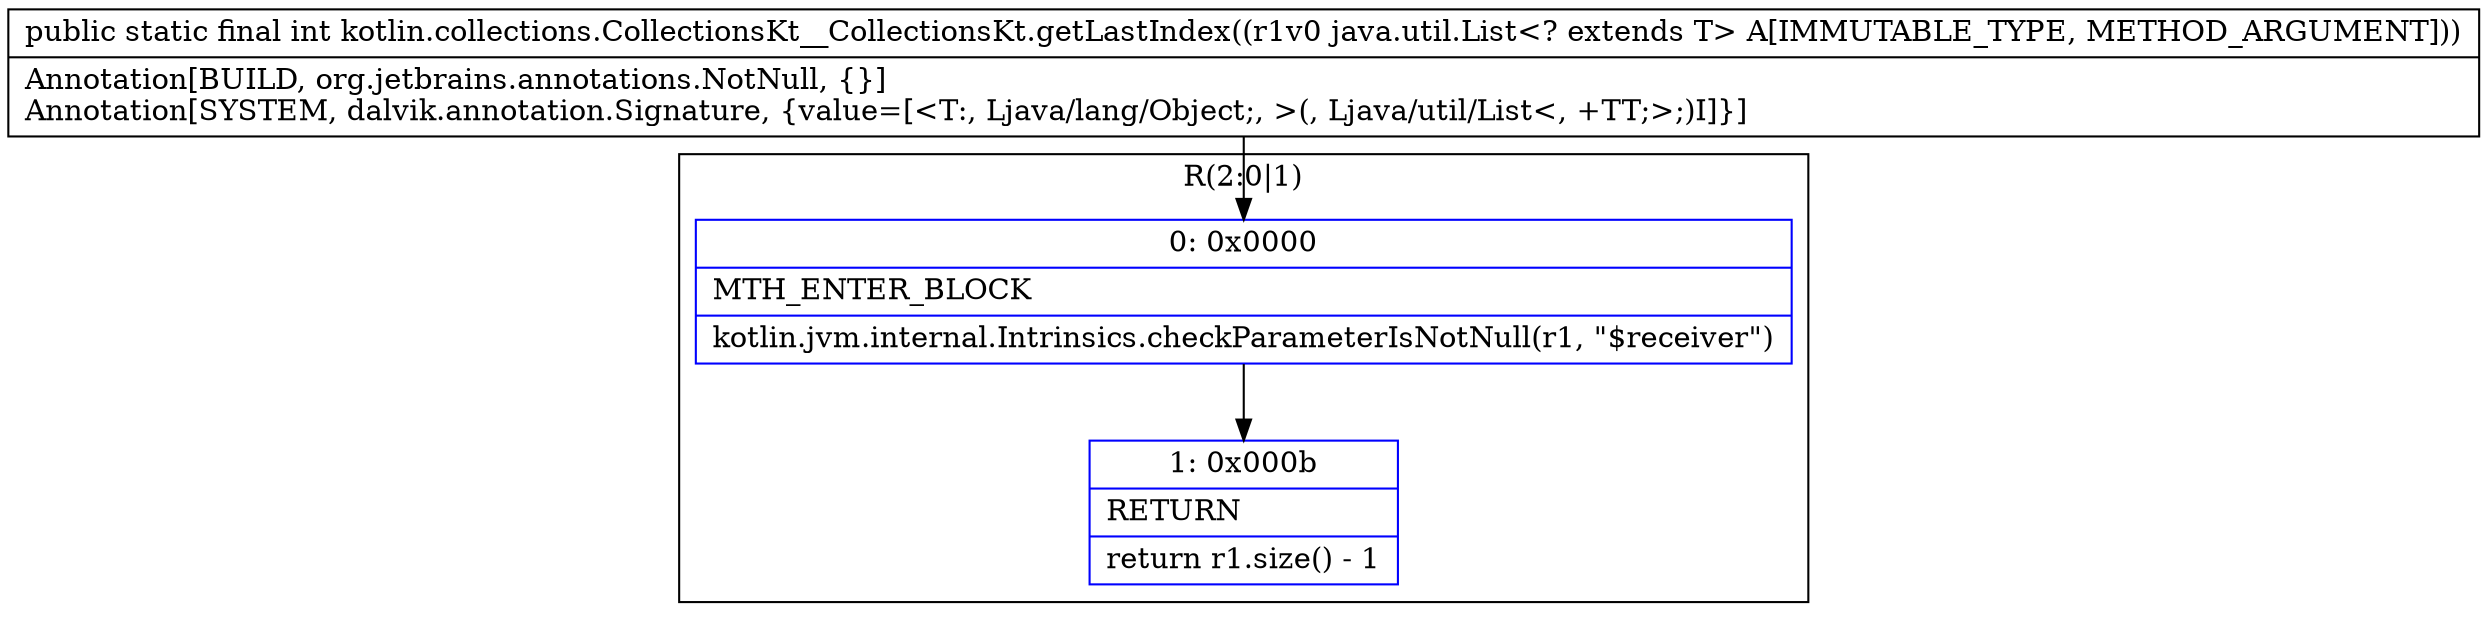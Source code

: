 digraph "CFG forkotlin.collections.CollectionsKt__CollectionsKt.getLastIndex(Ljava\/util\/List;)I" {
subgraph cluster_Region_473195565 {
label = "R(2:0|1)";
node [shape=record,color=blue];
Node_0 [shape=record,label="{0\:\ 0x0000|MTH_ENTER_BLOCK\l|kotlin.jvm.internal.Intrinsics.checkParameterIsNotNull(r1, \"$receiver\")\l}"];
Node_1 [shape=record,label="{1\:\ 0x000b|RETURN\l|return r1.size() \- 1\l}"];
}
MethodNode[shape=record,label="{public static final int kotlin.collections.CollectionsKt__CollectionsKt.getLastIndex((r1v0 java.util.List\<? extends T\> A[IMMUTABLE_TYPE, METHOD_ARGUMENT]))  | Annotation[BUILD, org.jetbrains.annotations.NotNull, \{\}]\lAnnotation[SYSTEM, dalvik.annotation.Signature, \{value=[\<T:, Ljava\/lang\/Object;, \>(, Ljava\/util\/List\<, +TT;\>;)I]\}]\l}"];
MethodNode -> Node_0;
Node_0 -> Node_1;
}

